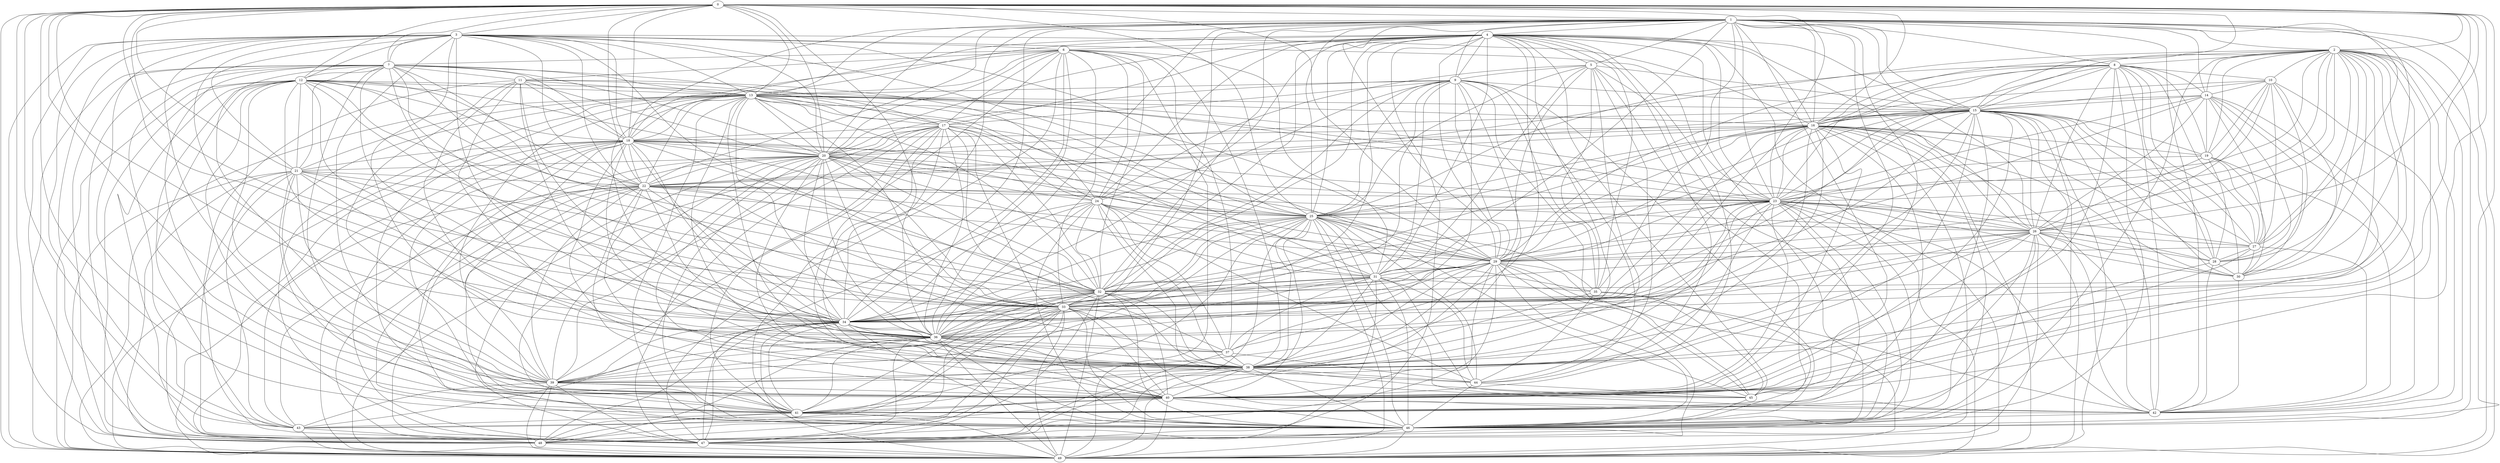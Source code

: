 graph Geo50_5 {
0;
1;
2;
3;
4;
5;
6;
7;
8;
9;
10;
11;
12;
13;
14;
15;
16;
17;
18;
19;
20;
21;
22;
23;
24;
25;
26;
27;
28;
29;
30;
31;
32;
33;
34;
35;
36;
37;
38;
39;
40;
41;
42;
43;
44;
45;
46;
47;
48;
49;
0 -- 49 [color=black];
0 -- 48 [color=black];
0 -- 46 [color=black];
0 -- 43 [color=black];
0 -- 41 [color=black];
0 -- 40 [color=black];
0 -- 39 [color=black];
0 -- 38 [color=black];
0 -- 36 [color=black];
0 -- 34 [color=black];
0 -- 33 [color=black];
0 -- 32 [color=black];
0 -- 29 [color=black];
0 -- 26 [color=black];
0 -- 25 [color=black];
0 -- 23 [color=black];
0 -- 22 [color=black];
0 -- 21 [color=black];
0 -- 20 [color=black];
0 -- 18 [color=black];
0 -- 16 [color=black];
0 -- 15 [color=black];
0 -- 13 [color=black];
0 -- 12 [color=black];
0 -- 7 [color=black];
0 -- 3 [color=black];
0 -- 2 [color=black];
0 -- 1 [color=black];
1 -- 49 [color=black];
1 -- 46 [color=black];
1 -- 45 [color=black];
1 -- 42 [color=black];
1 -- 41 [color=black];
1 -- 40 [color=black];
1 -- 38 [color=black];
1 -- 36 [color=black];
1 -- 35 [color=black];
1 -- 34 [color=black];
1 -- 33 [color=black];
1 -- 32 [color=black];
1 -- 31 [color=black];
1 -- 30 [color=black];
1 -- 29 [color=black];
1 -- 27 [color=black];
1 -- 26 [color=black];
1 -- 25 [color=black];
1 -- 23 [color=black];
1 -- 22 [color=black];
1 -- 20 [color=black];
1 -- 18 [color=black];
1 -- 16 [color=black];
1 -- 15 [color=black];
1 -- 14 [color=black];
1 -- 13 [color=black];
1 -- 9 [color=black];
1 -- 8 [color=black];
1 -- 5 [color=black];
1 -- 4 [color=black];
1 -- 2 [color=black];
2 -- 49 [color=black];
2 -- 46 [color=black];
2 -- 42 [color=black];
2 -- 41 [color=black];
2 -- 40 [color=black];
2 -- 38 [color=black];
2 -- 34 [color=black];
2 -- 33 [color=black];
2 -- 32 [color=black];
2 -- 30 [color=black];
2 -- 29 [color=black];
2 -- 28 [color=black];
2 -- 27 [color=black];
2 -- 26 [color=black];
2 -- 25 [color=black];
2 -- 23 [color=black];
2 -- 22 [color=black];
2 -- 19 [color=black];
2 -- 16 [color=black];
2 -- 15 [color=black];
2 -- 14 [color=black];
2 -- 10 [color=black];
2 -- 8 [color=black];
3 -- 49 [color=black];
3 -- 48 [color=black];
3 -- 47 [color=black];
3 -- 43 [color=black];
3 -- 41 [color=black];
3 -- 40 [color=black];
3 -- 39 [color=black];
3 -- 38 [color=black];
3 -- 36 [color=black];
3 -- 34 [color=black];
3 -- 33 [color=black];
3 -- 32 [color=black];
3 -- 29 [color=black];
3 -- 25 [color=black];
3 -- 23 [color=black];
3 -- 22 [color=black];
3 -- 21 [color=black];
3 -- 20 [color=black];
3 -- 18 [color=black];
3 -- 16 [color=black];
3 -- 13 [color=black];
3 -- 12 [color=black];
3 -- 7 [color=black];
3 -- 6 [color=black];
4 -- 49 [color=black];
4 -- 47 [color=black];
4 -- 46 [color=black];
4 -- 45 [color=black];
4 -- 44 [color=black];
4 -- 40 [color=black];
4 -- 38 [color=black];
4 -- 37 [color=black];
4 -- 36 [color=black];
4 -- 35 [color=black];
4 -- 34 [color=black];
4 -- 33 [color=black];
4 -- 32 [color=black];
4 -- 31 [color=black];
4 -- 29 [color=black];
4 -- 26 [color=black];
4 -- 25 [color=black];
4 -- 24 [color=black];
4 -- 23 [color=black];
4 -- 20 [color=black];
4 -- 18 [color=black];
4 -- 17 [color=black];
4 -- 16 [color=black];
4 -- 15 [color=black];
4 -- 13 [color=black];
4 -- 9 [color=black];
4 -- 6 [color=black];
4 -- 5 [color=black];
5 -- 46 [color=black];
5 -- 45 [color=black];
5 -- 44 [color=black];
5 -- 38 [color=black];
5 -- 35 [color=black];
5 -- 31 [color=black];
5 -- 29 [color=black];
5 -- 25 [color=black];
5 -- 24 [color=black];
5 -- 15 [color=black];
5 -- 9 [color=black];
6 -- 49 [color=black];
6 -- 47 [color=black];
6 -- 39 [color=black];
6 -- 38 [color=black];
6 -- 37 [color=black];
6 -- 36 [color=black];
6 -- 34 [color=black];
6 -- 33 [color=black];
6 -- 32 [color=black];
6 -- 31 [color=black];
6 -- 24 [color=black];
6 -- 20 [color=black];
6 -- 18 [color=black];
6 -- 17 [color=black];
6 -- 13 [color=black];
6 -- 11 [color=black];
6 -- 7 [color=black];
7 -- 49 [color=black];
7 -- 48 [color=black];
7 -- 47 [color=black];
7 -- 43 [color=black];
7 -- 41 [color=black];
7 -- 40 [color=black];
7 -- 39 [color=black];
7 -- 36 [color=black];
7 -- 34 [color=black];
7 -- 33 [color=black];
7 -- 32 [color=black];
7 -- 22 [color=black];
7 -- 21 [color=black];
7 -- 20 [color=black];
7 -- 18 [color=black];
7 -- 17 [color=black];
7 -- 13 [color=black];
7 -- 12 [color=black];
7 -- 11 [color=black];
8 -- 46 [color=black];
8 -- 42 [color=black];
8 -- 40 [color=black];
8 -- 33 [color=black];
8 -- 30 [color=black];
8 -- 29 [color=black];
8 -- 28 [color=black];
8 -- 27 [color=black];
8 -- 26 [color=black];
8 -- 25 [color=black];
8 -- 23 [color=black];
8 -- 19 [color=black];
8 -- 16 [color=black];
8 -- 15 [color=black];
8 -- 14 [color=black];
8 -- 10 [color=black];
9 -- 46 [color=black];
9 -- 45 [color=black];
9 -- 44 [color=black];
9 -- 38 [color=black];
9 -- 37 [color=black];
9 -- 36 [color=black];
9 -- 35 [color=black];
9 -- 32 [color=black];
9 -- 31 [color=black];
9 -- 29 [color=black];
9 -- 25 [color=black];
9 -- 24 [color=black];
9 -- 20 [color=black];
9 -- 17 [color=black];
9 -- 15 [color=black];
9 -- 13 [color=black];
10 -- 42 [color=black];
10 -- 30 [color=black];
10 -- 28 [color=black];
10 -- 27 [color=black];
10 -- 26 [color=black];
10 -- 23 [color=black];
10 -- 19 [color=black];
10 -- 16 [color=black];
10 -- 15 [color=black];
10 -- 14 [color=black];
11 -- 47 [color=black];
11 -- 39 [color=black];
11 -- 38 [color=black];
11 -- 37 [color=black];
11 -- 36 [color=black];
11 -- 34 [color=black];
11 -- 24 [color=black];
11 -- 20 [color=black];
11 -- 18 [color=black];
11 -- 17 [color=black];
11 -- 13 [color=black];
12 -- 49 [color=black];
12 -- 48 [color=black];
12 -- 47 [color=black];
12 -- 43 [color=black];
12 -- 41 [color=black];
12 -- 40 [color=black];
12 -- 39 [color=black];
12 -- 36 [color=black];
12 -- 34 [color=black];
12 -- 33 [color=black];
12 -- 32 [color=black];
12 -- 29 [color=black];
12 -- 23 [color=black];
12 -- 22 [color=black];
12 -- 21 [color=black];
12 -- 20 [color=black];
12 -- 18 [color=black];
12 -- 13 [color=black];
13 -- 49 [color=black];
13 -- 48 [color=black];
13 -- 47 [color=black];
13 -- 46 [color=black];
13 -- 41 [color=black];
13 -- 40 [color=black];
13 -- 39 [color=black];
13 -- 38 [color=black];
13 -- 36 [color=black];
13 -- 34 [color=black];
13 -- 33 [color=black];
13 -- 32 [color=black];
13 -- 31 [color=black];
13 -- 29 [color=black];
13 -- 26 [color=black];
13 -- 25 [color=black];
13 -- 24 [color=black];
13 -- 23 [color=black];
13 -- 22 [color=black];
13 -- 21 [color=black];
13 -- 20 [color=black];
13 -- 18 [color=black];
13 -- 17 [color=black];
13 -- 16 [color=black];
13 -- 15 [color=black];
14 -- 42 [color=black];
14 -- 40 [color=black];
14 -- 30 [color=black];
14 -- 29 [color=black];
14 -- 28 [color=black];
14 -- 27 [color=black];
14 -- 26 [color=black];
14 -- 23 [color=black];
14 -- 19 [color=black];
14 -- 16 [color=black];
14 -- 15 [color=black];
15 -- 49 [color=black];
15 -- 46 [color=black];
15 -- 45 [color=black];
15 -- 42 [color=black];
15 -- 41 [color=black];
15 -- 40 [color=black];
15 -- 38 [color=black];
15 -- 34 [color=black];
15 -- 33 [color=black];
15 -- 32 [color=black];
15 -- 31 [color=black];
15 -- 30 [color=black];
15 -- 29 [color=black];
15 -- 28 [color=black];
15 -- 27 [color=black];
15 -- 26 [color=black];
15 -- 25 [color=black];
15 -- 23 [color=black];
15 -- 22 [color=black];
15 -- 20 [color=black];
15 -- 19 [color=black];
15 -- 16 [color=black];
16 -- 49 [color=black];
16 -- 48 [color=black];
16 -- 46 [color=black];
16 -- 42 [color=black];
16 -- 41 [color=black];
16 -- 40 [color=black];
16 -- 38 [color=black];
16 -- 36 [color=black];
16 -- 34 [color=black];
16 -- 33 [color=black];
16 -- 32 [color=black];
16 -- 30 [color=black];
16 -- 29 [color=black];
16 -- 28 [color=black];
16 -- 27 [color=black];
16 -- 26 [color=black];
16 -- 25 [color=black];
16 -- 23 [color=black];
16 -- 22 [color=black];
16 -- 20 [color=black];
16 -- 19 [color=black];
16 -- 18 [color=black];
17 -- 49 [color=black];
17 -- 47 [color=black];
17 -- 46 [color=black];
17 -- 44 [color=black];
17 -- 39 [color=black];
17 -- 38 [color=black];
17 -- 37 [color=black];
17 -- 36 [color=black];
17 -- 34 [color=black];
17 -- 33 [color=black];
17 -- 32 [color=black];
17 -- 31 [color=black];
17 -- 25 [color=black];
17 -- 24 [color=black];
17 -- 20 [color=black];
17 -- 18 [color=black];
18 -- 49 [color=black];
18 -- 48 [color=black];
18 -- 47 [color=black];
18 -- 46 [color=black];
18 -- 43 [color=black];
18 -- 41 [color=black];
18 -- 40 [color=black];
18 -- 39 [color=black];
18 -- 38 [color=black];
18 -- 36 [color=black];
18 -- 34 [color=black];
18 -- 33 [color=black];
18 -- 32 [color=black];
18 -- 29 [color=black];
18 -- 25 [color=black];
18 -- 23 [color=black];
18 -- 22 [color=black];
18 -- 21 [color=black];
18 -- 20 [color=black];
19 -- 42 [color=black];
19 -- 30 [color=black];
19 -- 28 [color=black];
19 -- 27 [color=black];
19 -- 26 [color=black];
19 -- 23 [color=black];
20 -- 49 [color=black];
20 -- 48 [color=black];
20 -- 47 [color=black];
20 -- 46 [color=black];
20 -- 41 [color=black];
20 -- 40 [color=black];
20 -- 39 [color=black];
20 -- 38 [color=black];
20 -- 37 [color=black];
20 -- 36 [color=black];
20 -- 34 [color=black];
20 -- 33 [color=black];
20 -- 32 [color=black];
20 -- 31 [color=black];
20 -- 29 [color=black];
20 -- 25 [color=black];
20 -- 24 [color=black];
20 -- 23 [color=black];
20 -- 22 [color=black];
20 -- 21 [color=black];
21 -- 49 [color=black];
21 -- 48 [color=black];
21 -- 47 [color=black];
21 -- 43 [color=black];
21 -- 41 [color=black];
21 -- 40 [color=black];
21 -- 39 [color=black];
21 -- 36 [color=black];
21 -- 34 [color=black];
21 -- 33 [color=black];
21 -- 32 [color=black];
21 -- 22 [color=black];
22 -- 49 [color=black];
22 -- 48 [color=black];
22 -- 46 [color=black];
22 -- 43 [color=black];
22 -- 41 [color=black];
22 -- 40 [color=black];
22 -- 39 [color=black];
22 -- 38 [color=black];
22 -- 36 [color=black];
22 -- 34 [color=black];
22 -- 33 [color=black];
22 -- 32 [color=black];
22 -- 29 [color=black];
22 -- 26 [color=black];
22 -- 25 [color=black];
22 -- 23 [color=black];
23 -- 49 [color=black];
23 -- 48 [color=black];
23 -- 46 [color=black];
23 -- 42 [color=black];
23 -- 41 [color=black];
23 -- 40 [color=black];
23 -- 39 [color=black];
23 -- 38 [color=black];
23 -- 36 [color=black];
23 -- 34 [color=black];
23 -- 33 [color=black];
23 -- 32 [color=black];
23 -- 30 [color=black];
23 -- 29 [color=black];
23 -- 28 [color=black];
23 -- 27 [color=black];
23 -- 26 [color=black];
23 -- 25 [color=black];
24 -- 47 [color=black];
24 -- 46 [color=black];
24 -- 45 [color=black];
24 -- 44 [color=black];
24 -- 38 [color=black];
24 -- 37 [color=black];
24 -- 36 [color=black];
24 -- 35 [color=black];
24 -- 34 [color=black];
24 -- 32 [color=black];
24 -- 31 [color=black];
24 -- 25 [color=black];
25 -- 49 [color=black];
25 -- 47 [color=black];
25 -- 46 [color=black];
25 -- 45 [color=black];
25 -- 44 [color=black];
25 -- 42 [color=black];
25 -- 41 [color=black];
25 -- 40 [color=black];
25 -- 39 [color=black];
25 -- 38 [color=black];
25 -- 36 [color=black];
25 -- 35 [color=black];
25 -- 34 [color=black];
25 -- 33 [color=black];
25 -- 32 [color=black];
25 -- 31 [color=black];
25 -- 29 [color=black];
25 -- 26 [color=black];
26 -- 49 [color=black];
26 -- 48 [color=black];
26 -- 46 [color=black];
26 -- 42 [color=black];
26 -- 41 [color=black];
26 -- 40 [color=black];
26 -- 38 [color=black];
26 -- 34 [color=black];
26 -- 33 [color=black];
26 -- 32 [color=black];
26 -- 30 [color=black];
26 -- 29 [color=black];
26 -- 28 [color=black];
26 -- 27 [color=black];
27 -- 42 [color=black];
27 -- 40 [color=black];
27 -- 30 [color=black];
27 -- 29 [color=black];
27 -- 28 [color=black];
28 -- 42 [color=black];
28 -- 40 [color=black];
28 -- 30 [color=black];
29 -- 49 [color=black];
29 -- 48 [color=black];
29 -- 47 [color=black];
29 -- 46 [color=black];
29 -- 45 [color=black];
29 -- 42 [color=black];
29 -- 41 [color=black];
29 -- 40 [color=black];
29 -- 39 [color=black];
29 -- 38 [color=black];
29 -- 36 [color=black];
29 -- 34 [color=black];
29 -- 33 [color=black];
29 -- 32 [color=black];
29 -- 31 [color=black];
30 -- 42 [color=black];
31 -- 47 [color=black];
31 -- 46 [color=black];
31 -- 45 [color=black];
31 -- 44 [color=black];
31 -- 38 [color=black];
31 -- 37 [color=black];
31 -- 36 [color=black];
31 -- 35 [color=black];
31 -- 34 [color=black];
31 -- 33 [color=black];
31 -- 32 [color=black];
32 -- 49 [color=black];
32 -- 48 [color=black];
32 -- 47 [color=black];
32 -- 46 [color=black];
32 -- 41 [color=black];
32 -- 40 [color=black];
32 -- 39 [color=black];
32 -- 38 [color=black];
32 -- 36 [color=black];
32 -- 34 [color=black];
32 -- 33 [color=black];
33 -- 49 [color=black];
33 -- 48 [color=black];
33 -- 47 [color=black];
33 -- 46 [color=black];
33 -- 43 [color=black];
33 -- 42 [color=black];
33 -- 41 [color=black];
33 -- 40 [color=black];
33 -- 39 [color=black];
33 -- 38 [color=black];
33 -- 36 [color=black];
33 -- 34 [color=black];
34 -- 49 [color=black];
34 -- 48 [color=black];
34 -- 47 [color=black];
34 -- 46 [color=black];
34 -- 43 [color=black];
34 -- 41 [color=black];
34 -- 40 [color=black];
34 -- 39 [color=black];
34 -- 38 [color=black];
34 -- 36 [color=black];
35 -- 46 [color=black];
35 -- 45 [color=black];
35 -- 44 [color=black];
35 -- 38 [color=black];
36 -- 49 [color=black];
36 -- 48 [color=black];
36 -- 47 [color=black];
36 -- 46 [color=black];
36 -- 41 [color=black];
36 -- 40 [color=black];
36 -- 39 [color=black];
36 -- 38 [color=black];
36 -- 37 [color=black];
37 -- 47 [color=black];
37 -- 44 [color=black];
37 -- 38 [color=black];
38 -- 49 [color=black];
38 -- 47 [color=black];
38 -- 46 [color=black];
38 -- 45 [color=black];
38 -- 44 [color=black];
38 -- 41 [color=black];
38 -- 40 [color=black];
38 -- 39 [color=black];
39 -- 49 [color=black];
39 -- 48 [color=black];
39 -- 47 [color=black];
39 -- 43 [color=black];
39 -- 41 [color=black];
39 -- 40 [color=black];
40 -- 49 [color=black];
40 -- 48 [color=black];
40 -- 46 [color=black];
40 -- 43 [color=black];
40 -- 42 [color=black];
40 -- 41 [color=black];
41 -- 49 [color=black];
41 -- 48 [color=black];
41 -- 46 [color=black];
41 -- 43 [color=black];
42 -- 46 [color=black];
43 -- 49 [color=black];
43 -- 48 [color=black];
44 -- 46 [color=black];
44 -- 45 [color=black];
45 -- 46 [color=black];
46 -- 49 [color=black];
46 -- 47 [color=black];
47 -- 49 [color=black];
48 -- 49 [color=black];
}